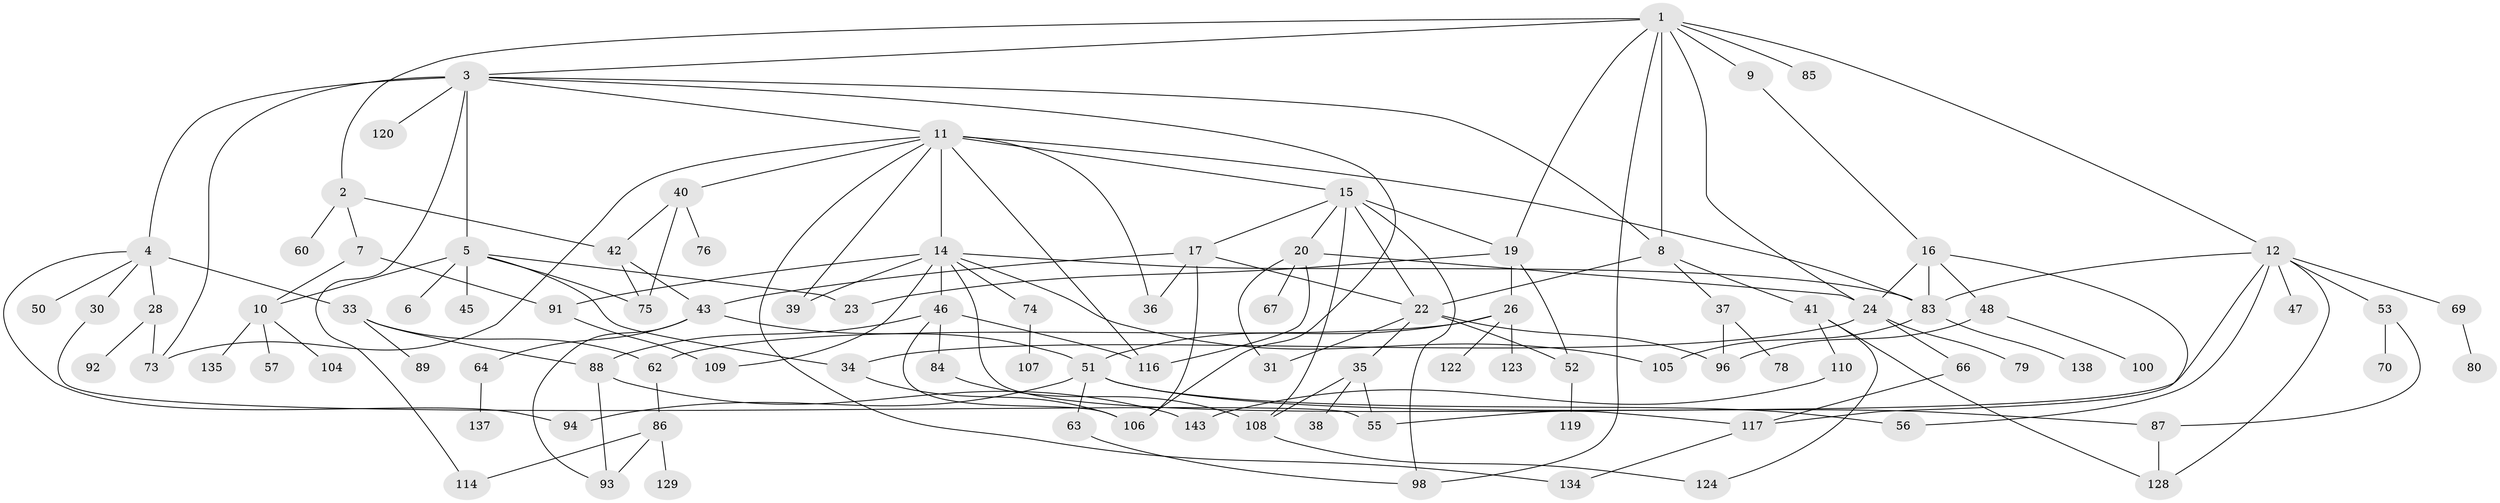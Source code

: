// original degree distribution, {9: 0.013986013986013986, 4: 0.13986013986013987, 8: 0.006993006993006993, 2: 0.2937062937062937, 3: 0.18181818181818182, 5: 0.09090909090909091, 6: 0.013986013986013986, 7: 0.013986013986013986, 1: 0.24475524475524477}
// Generated by graph-tools (version 1.1) at 2025/41/03/06/25 10:41:28]
// undirected, 98 vertices, 151 edges
graph export_dot {
graph [start="1"]
  node [color=gray90,style=filled];
  1 [super="+65"];
  2;
  3 [super="+49"];
  4 [super="+13"];
  5 [super="+99"];
  6 [super="+112"];
  7 [super="+71"];
  8 [super="+132"];
  9 [super="+27"];
  10 [super="+21"];
  11 [super="+25"];
  12 [super="+32"];
  14 [super="+18"];
  15 [super="+54"];
  16;
  17 [super="+68"];
  19 [super="+125"];
  20 [super="+118"];
  22 [super="+29"];
  23;
  24 [super="+44"];
  26 [super="+58"];
  28 [super="+90"];
  30;
  31;
  33 [super="+131"];
  34 [super="+101"];
  35;
  36 [super="+130"];
  37 [super="+77"];
  38;
  39;
  40 [super="+81"];
  41 [super="+59"];
  42;
  43 [super="+102"];
  45;
  46 [super="+72"];
  47 [super="+82"];
  48;
  50;
  51 [super="+61"];
  52 [super="+121"];
  53 [super="+126"];
  55 [super="+141"];
  56 [super="+111"];
  57;
  60;
  62;
  63;
  64;
  66;
  67 [super="+95"];
  69;
  70;
  73;
  74;
  75 [super="+139"];
  76;
  78;
  79;
  80;
  83 [super="+97"];
  84;
  85;
  86 [super="+115"];
  87 [super="+140"];
  88 [super="+127"];
  89;
  91;
  92;
  93;
  94;
  96 [super="+103"];
  98 [super="+113"];
  100;
  104;
  105;
  106 [super="+133"];
  107;
  108;
  109;
  110;
  114;
  116 [super="+136"];
  117 [super="+142"];
  119;
  120;
  122;
  123;
  124;
  128;
  129;
  134;
  135;
  137;
  138;
  143;
  1 -- 2;
  1 -- 3;
  1 -- 8;
  1 -- 9;
  1 -- 12;
  1 -- 19;
  1 -- 85;
  1 -- 98;
  1 -- 24;
  2 -- 7;
  2 -- 42;
  2 -- 60;
  3 -- 4;
  3 -- 5;
  3 -- 11;
  3 -- 114;
  3 -- 120;
  3 -- 73;
  3 -- 106;
  3 -- 8;
  4 -- 28;
  4 -- 94;
  4 -- 33;
  4 -- 50;
  4 -- 30;
  5 -- 6;
  5 -- 10;
  5 -- 23;
  5 -- 45;
  5 -- 75;
  5 -- 34;
  7 -- 91;
  7 -- 10;
  8 -- 37;
  8 -- 41;
  8 -- 22;
  9 -- 16;
  10 -- 57;
  10 -- 104;
  10 -- 135;
  11 -- 14 [weight=2];
  11 -- 15;
  11 -- 73;
  11 -- 83;
  11 -- 36;
  11 -- 116;
  11 -- 134;
  11 -- 39;
  11 -- 40;
  12 -- 53;
  12 -- 56;
  12 -- 128;
  12 -- 47;
  12 -- 69;
  12 -- 55;
  12 -- 83;
  14 -- 46;
  14 -- 83;
  14 -- 105;
  14 -- 91;
  14 -- 109;
  14 -- 117;
  14 -- 39;
  14 -- 74;
  15 -- 17;
  15 -- 20;
  15 -- 98;
  15 -- 19;
  15 -- 108;
  15 -- 22;
  16 -- 24;
  16 -- 48;
  16 -- 83;
  16 -- 117;
  17 -- 22;
  17 -- 106;
  17 -- 43;
  17 -- 36;
  19 -- 26;
  19 -- 52;
  19 -- 23;
  20 -- 67;
  20 -- 116;
  20 -- 24;
  20 -- 31;
  22 -- 35;
  22 -- 96;
  22 -- 31;
  22 -- 52;
  24 -- 34;
  24 -- 66;
  24 -- 79;
  26 -- 51;
  26 -- 122;
  26 -- 123;
  26 -- 62;
  28 -- 92;
  28 -- 73;
  30 -- 55;
  33 -- 62;
  33 -- 89;
  33 -- 88;
  34 -- 106;
  35 -- 38;
  35 -- 55;
  35 -- 108;
  37 -- 96;
  37 -- 78;
  40 -- 75;
  40 -- 76;
  40 -- 42;
  41 -- 110;
  41 -- 128;
  41 -- 124;
  42 -- 43;
  42 -- 75;
  43 -- 64;
  43 -- 93;
  43 -- 51;
  46 -- 84;
  46 -- 88;
  46 -- 106;
  46 -- 116;
  48 -- 96;
  48 -- 100;
  51 -- 63;
  51 -- 94;
  51 -- 56;
  51 -- 87;
  52 -- 119;
  53 -- 70;
  53 -- 87;
  62 -- 86;
  63 -- 98;
  64 -- 137;
  66 -- 117;
  69 -- 80;
  74 -- 107;
  83 -- 105;
  83 -- 138;
  84 -- 108;
  86 -- 129;
  86 -- 114;
  86 -- 93;
  87 -- 128;
  88 -- 93;
  88 -- 143;
  91 -- 109;
  108 -- 124;
  110 -- 143;
  117 -- 134;
}
